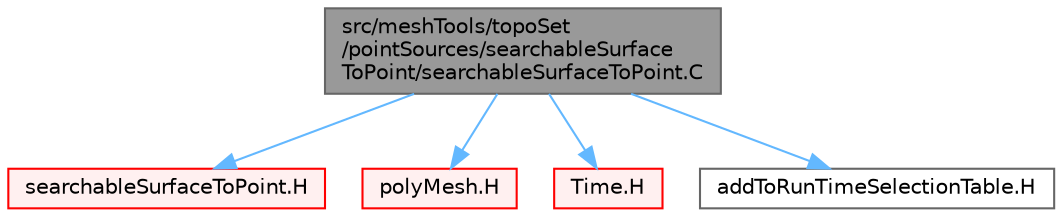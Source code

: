 digraph "src/meshTools/topoSet/pointSources/searchableSurfaceToPoint/searchableSurfaceToPoint.C"
{
 // LATEX_PDF_SIZE
  bgcolor="transparent";
  edge [fontname=Helvetica,fontsize=10,labelfontname=Helvetica,labelfontsize=10];
  node [fontname=Helvetica,fontsize=10,shape=box,height=0.2,width=0.4];
  Node1 [id="Node000001",label="src/meshTools/topoSet\l/pointSources/searchableSurface\lToPoint/searchableSurfaceToPoint.C",height=0.2,width=0.4,color="gray40", fillcolor="grey60", style="filled", fontcolor="black",tooltip=" "];
  Node1 -> Node2 [id="edge1_Node000001_Node000002",color="steelblue1",style="solid",tooltip=" "];
  Node2 [id="Node000002",label="searchableSurfaceToPoint.H",height=0.2,width=0.4,color="red", fillcolor="#FFF0F0", style="filled",URL="$searchableSurfaceToPoint_8H.html",tooltip=" "];
  Node1 -> Node240 [id="edge2_Node000001_Node000240",color="steelblue1",style="solid",tooltip=" "];
  Node240 [id="Node000240",label="polyMesh.H",height=0.2,width=0.4,color="red", fillcolor="#FFF0F0", style="filled",URL="$polyMesh_8H.html",tooltip=" "];
  Node1 -> Node285 [id="edge3_Node000001_Node000285",color="steelblue1",style="solid",tooltip=" "];
  Node285 [id="Node000285",label="Time.H",height=0.2,width=0.4,color="red", fillcolor="#FFF0F0", style="filled",URL="$Time_8H.html",tooltip=" "];
  Node1 -> Node342 [id="edge4_Node000001_Node000342",color="steelblue1",style="solid",tooltip=" "];
  Node342 [id="Node000342",label="addToRunTimeSelectionTable.H",height=0.2,width=0.4,color="grey40", fillcolor="white", style="filled",URL="$addToRunTimeSelectionTable_8H.html",tooltip="Macros for easy insertion into run-time selection tables."];
}
